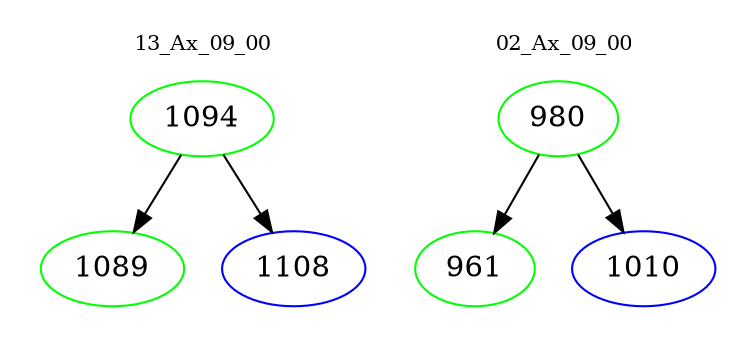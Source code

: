 digraph{
subgraph cluster_0 {
color = white
label = "13_Ax_09_00";
fontsize=10;
T0_1094 [label="1094", color="green"]
T0_1094 -> T0_1089 [color="black"]
T0_1089 [label="1089", color="green"]
T0_1094 -> T0_1108 [color="black"]
T0_1108 [label="1108", color="blue"]
}
subgraph cluster_1 {
color = white
label = "02_Ax_09_00";
fontsize=10;
T1_980 [label="980", color="green"]
T1_980 -> T1_961 [color="black"]
T1_961 [label="961", color="green"]
T1_980 -> T1_1010 [color="black"]
T1_1010 [label="1010", color="blue"]
}
}
